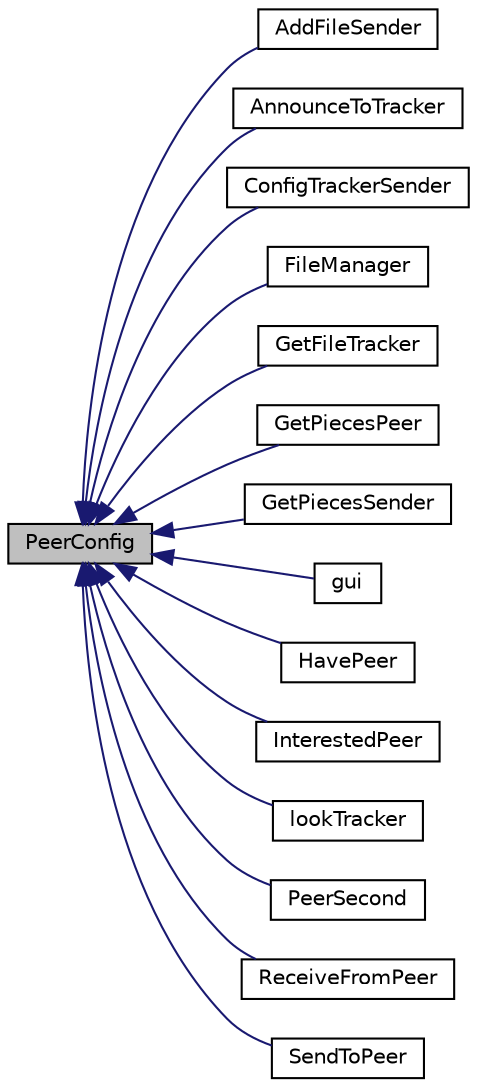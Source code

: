 digraph "PeerConfig"
{
  edge [fontname="Helvetica",fontsize="10",labelfontname="Helvetica",labelfontsize="10"];
  node [fontname="Helvetica",fontsize="10",shape=record];
  rankdir="LR";
  Node0 [label="PeerConfig",height=0.2,width=0.4,color="black", fillcolor="grey75", style="filled", fontcolor="black"];
  Node0 -> Node1 [dir="back",color="midnightblue",fontsize="10",style="solid",fontname="Helvetica"];
  Node1 [label="AddFileSender",height=0.2,width=0.4,color="black", fillcolor="white", style="filled",URL="$classAddFileSender.html"];
  Node0 -> Node2 [dir="back",color="midnightblue",fontsize="10",style="solid",fontname="Helvetica"];
  Node2 [label="AnnounceToTracker",height=0.2,width=0.4,color="black", fillcolor="white", style="filled",URL="$classAnnounceToTracker.html"];
  Node0 -> Node3 [dir="back",color="midnightblue",fontsize="10",style="solid",fontname="Helvetica"];
  Node3 [label="ConfigTrackerSender",height=0.2,width=0.4,color="black", fillcolor="white", style="filled",URL="$classConfigTrackerSender.html"];
  Node0 -> Node4 [dir="back",color="midnightblue",fontsize="10",style="solid",fontname="Helvetica"];
  Node4 [label="FileManager",height=0.2,width=0.4,color="black", fillcolor="white", style="filled",URL="$classFileManager.html"];
  Node0 -> Node5 [dir="back",color="midnightblue",fontsize="10",style="solid",fontname="Helvetica"];
  Node5 [label="GetFileTracker",height=0.2,width=0.4,color="black", fillcolor="white", style="filled",URL="$classGetFileTracker.html"];
  Node0 -> Node6 [dir="back",color="midnightblue",fontsize="10",style="solid",fontname="Helvetica"];
  Node6 [label="GetPiecesPeer",height=0.2,width=0.4,color="black", fillcolor="white", style="filled",URL="$classGetPiecesPeer.html"];
  Node0 -> Node7 [dir="back",color="midnightblue",fontsize="10",style="solid",fontname="Helvetica"];
  Node7 [label="GetPiecesSender",height=0.2,width=0.4,color="black", fillcolor="white", style="filled",URL="$classGetPiecesSender.html"];
  Node0 -> Node8 [dir="back",color="midnightblue",fontsize="10",style="solid",fontname="Helvetica"];
  Node8 [label="gui",height=0.2,width=0.4,color="black", fillcolor="white", style="filled",URL="$classgui.html"];
  Node0 -> Node9 [dir="back",color="midnightblue",fontsize="10",style="solid",fontname="Helvetica"];
  Node9 [label="HavePeer",height=0.2,width=0.4,color="black", fillcolor="white", style="filled",URL="$classHavePeer.html"];
  Node0 -> Node10 [dir="back",color="midnightblue",fontsize="10",style="solid",fontname="Helvetica"];
  Node10 [label="InterestedPeer",height=0.2,width=0.4,color="black", fillcolor="white", style="filled",URL="$classInterestedPeer.html"];
  Node0 -> Node11 [dir="back",color="midnightblue",fontsize="10",style="solid",fontname="Helvetica"];
  Node11 [label="lookTracker",height=0.2,width=0.4,color="black", fillcolor="white", style="filled",URL="$classlookTracker.html"];
  Node0 -> Node12 [dir="back",color="midnightblue",fontsize="10",style="solid",fontname="Helvetica"];
  Node12 [label="PeerSecond",height=0.2,width=0.4,color="black", fillcolor="white", style="filled",URL="$classPeerSecond.html"];
  Node0 -> Node13 [dir="back",color="midnightblue",fontsize="10",style="solid",fontname="Helvetica"];
  Node13 [label="ReceiveFromPeer",height=0.2,width=0.4,color="black", fillcolor="white", style="filled",URL="$classReceiveFromPeer.html"];
  Node0 -> Node14 [dir="back",color="midnightblue",fontsize="10",style="solid",fontname="Helvetica"];
  Node14 [label="SendToPeer",height=0.2,width=0.4,color="black", fillcolor="white", style="filled",URL="$classSendToPeer.html"];
}
